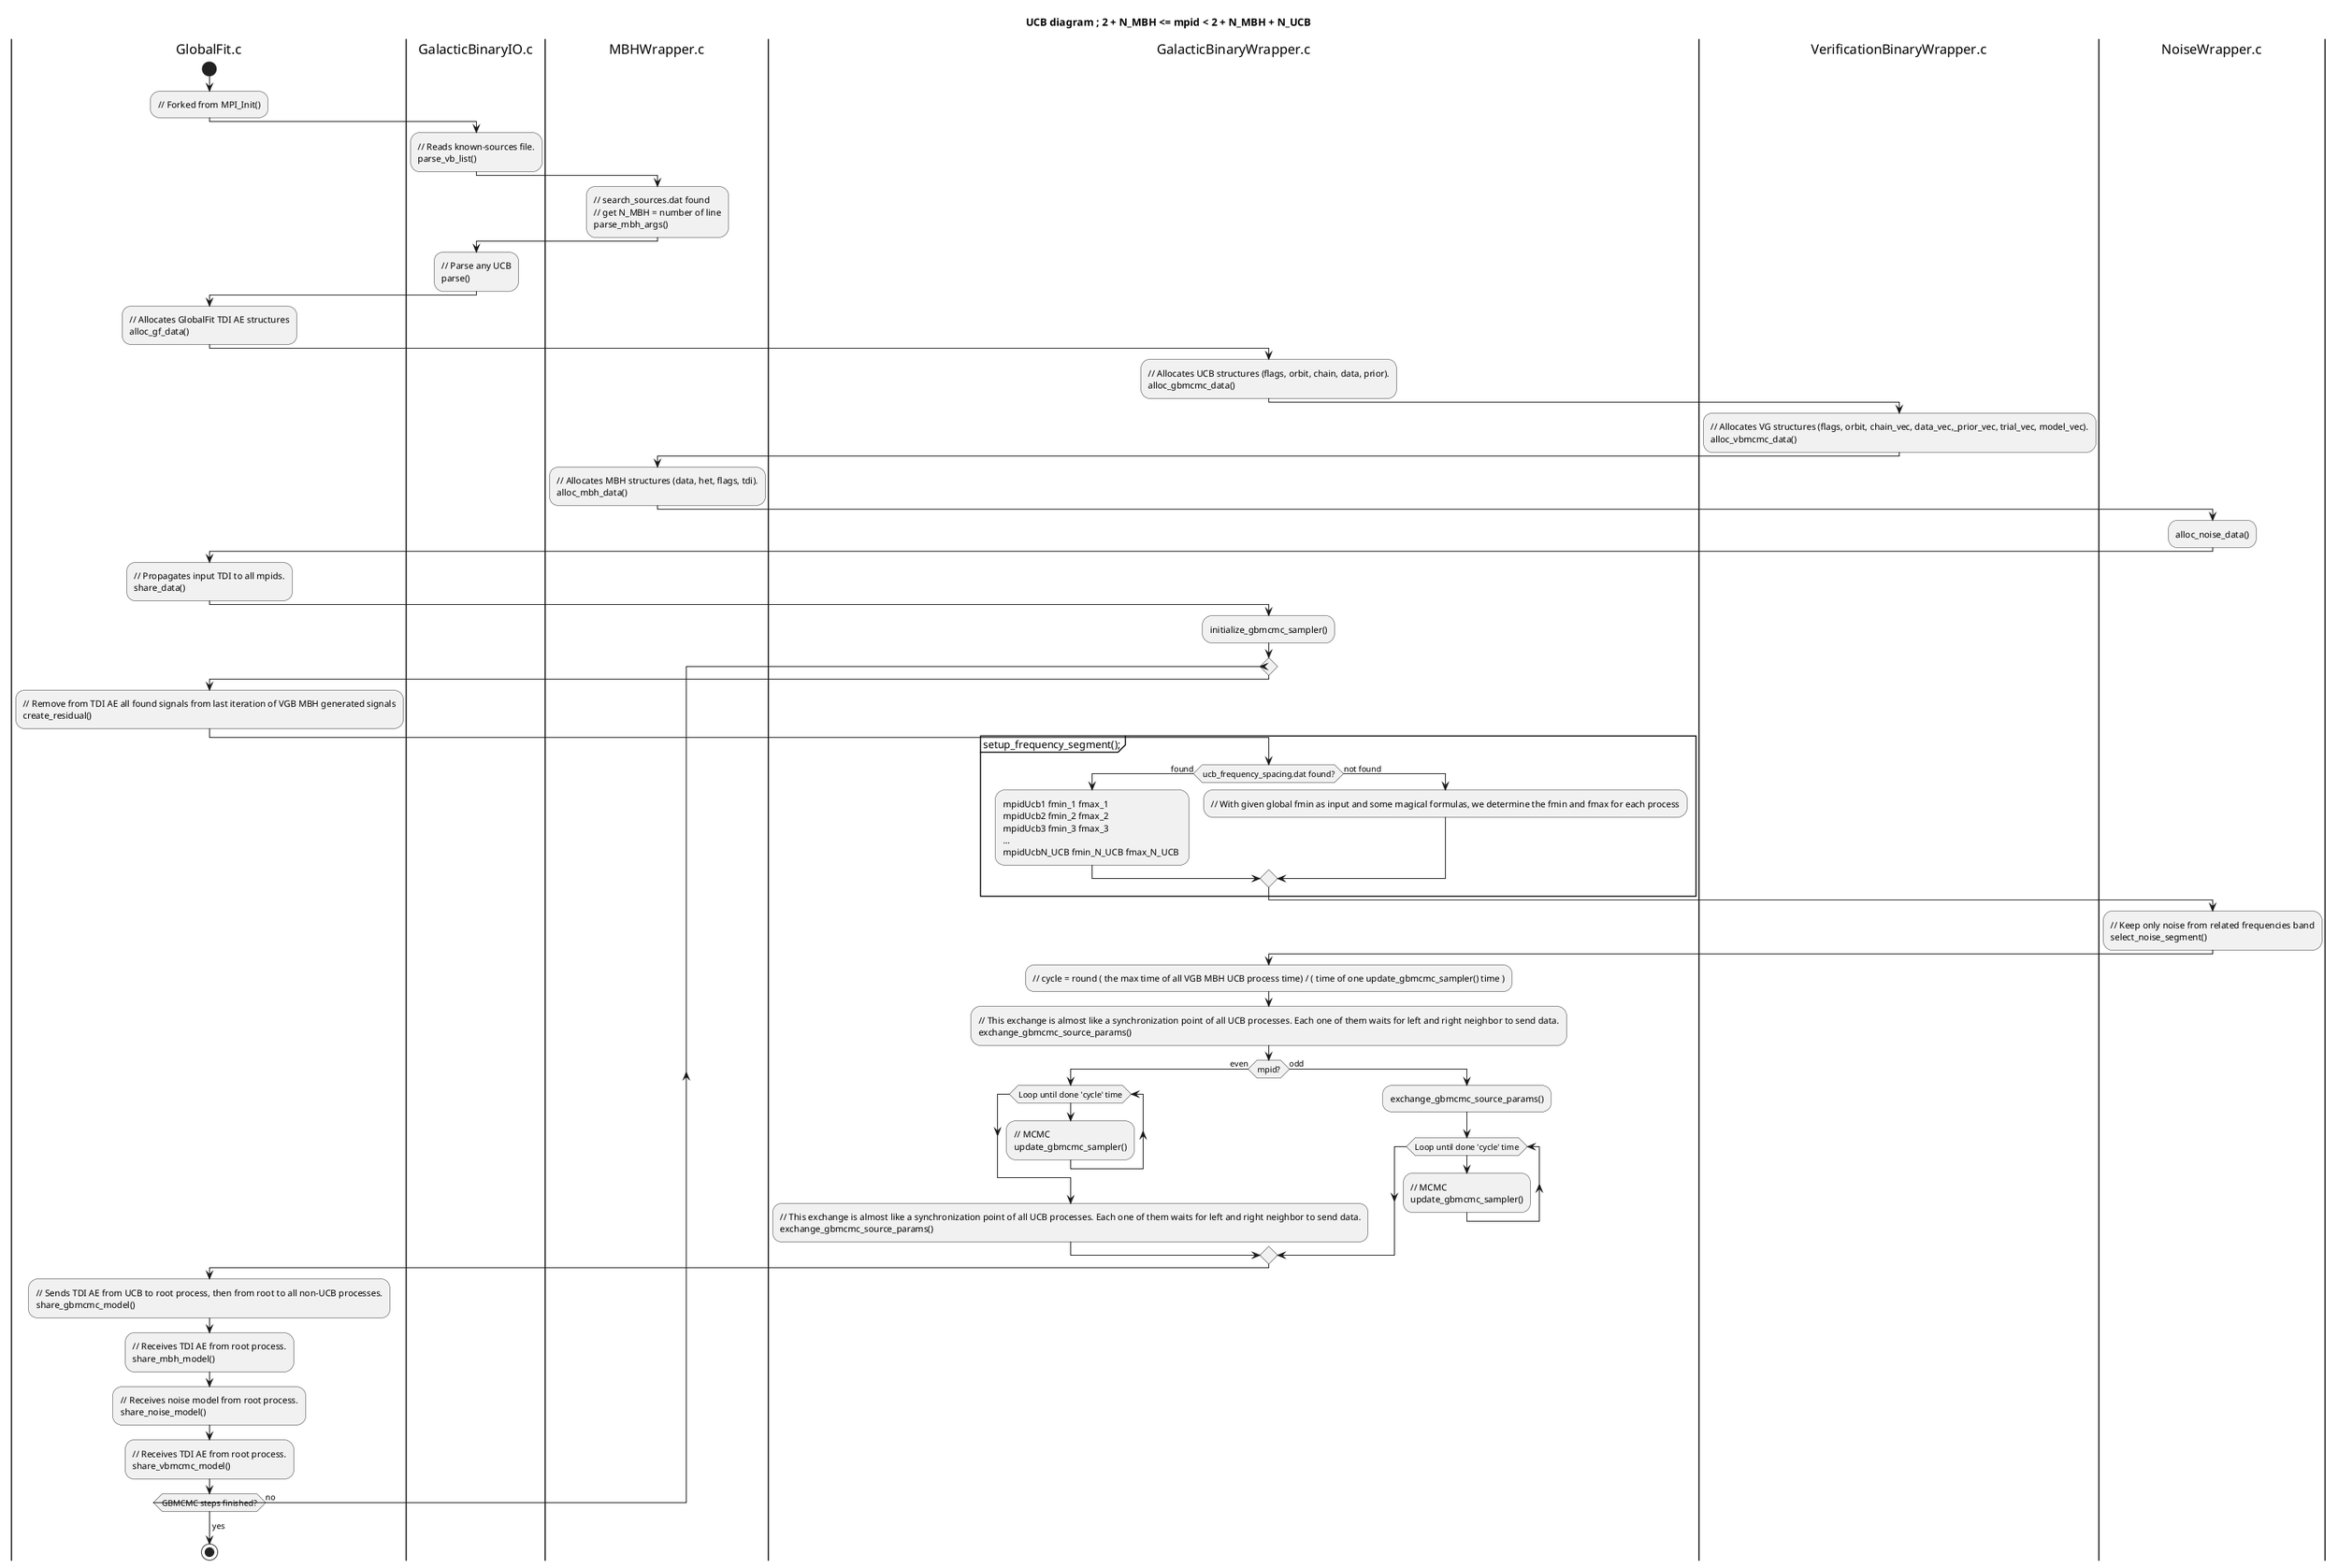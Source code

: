 @startuml
title UCB diagram ; 2 + N_MBH <= mpid < 2 + N_MBH + N_UCB

|#white|GlobalFit.c|
start
  :// Forked from MPI_Init();

  |#white|GalacticBinaryIO.c|
  :// Reads known-sources file.
  parse_vb_list();

  |#white|MBHWrapper.c|
  :// search_sources.dat found
  // get N_MBH = number of line
  parse_mbh_args();

  |#white|GalacticBinaryIO.c|
  :// Parse any UCB 
  parse();

  |#white|GlobalFit.c|
  :// Allocates GlobalFit TDI AE structures
  alloc_gf_data();

  |#white|GalacticBinaryWrapper.c|
  :// Allocates UCB structures (flags, orbit, chain, data, prior).
  alloc_gbmcmc_data();

  |#white|VerificationBinaryWrapper.c|
  :// Allocates VG structures (flags, orbit, chain_vec, data_vec,_prior_vec, trial_vec, model_vec).
  alloc_vbmcmc_data();

  |#white|MBHWrapper.c|
  :// Allocates MBH structures (data, het, flags, tdi).
  alloc_mbh_data();

  |#white|NoiseWrapper.c|
  :alloc_noise_data();

  |#white|GlobalFit.c|
  :// Propagates input TDI to all mpids.
  share_data();

  |#white|GalacticBinaryWrapper.c|
  :initialize_gbmcmc_sampler();

  repeat
    |#white|GlobalFit.c|
    :// Remove from TDI AE all found signals from last iteration of VGB MBH generated signals
    create_residual();

    |#white|GalacticBinaryWrapper.c|
    group setup_frequency_segment();

    if (ucb_frequency_spacing.dat found?) then (found)
      :mpidUcb1 fmin_1 fmax_1
      mpidUcb2 fmin_2 fmax_2
      mpidUcb3 fmin_3 fmax_3
      ...
      mpidUcbN_UCB fmin_N_UCB fmax_N_UCB ;
    else (not found)
      :// With given global fmin as input and some magical formulas, we determine the fmin and fmax for each process;
    endif
    end group

    |#white|NoiseWrapper.c|
    :// Keep only noise from related frequencies band
    select_noise_segment();

    |#white|GalacticBinaryWrapper.c|
    :// cycle = round ( the max time of all VGB MBH UCB process time) / ( time of one update_gbmcmc_sampler() time );

    :// This exchange is almost like a synchronization point of all UCB processes. Each one of them waits for left and right neighbor to send data.
    exchange_gbmcmc_source_params();
    if (mpid?) then (even)
      while (Loop until done 'cycle' time)
        :// MCMC
        update_gbmcmc_sampler();
      endwhile
      :// This exchange is almost like a synchronization point of all UCB processes. Each one of them waits for left and right neighbor to send data.
      exchange_gbmcmc_source_params();
    else (odd)
      :exchange_gbmcmc_source_params();
      while (Loop until done 'cycle' time)
        :// MCMC
        update_gbmcmc_sampler();
      endwhile
    endif
  
    |#white|GlobalFit.c|
    :// Sends TDI AE from UCB to root process, then from root to all non-UCB processes.
    share_gbmcmc_model();

    :// Receives TDI AE from root process.
    share_mbh_model();

    :// Receives noise model from root process.
    share_noise_model();

    :// Receives TDI AE from root process.
    share_vbmcmc_model();

  repeat while (GBMCMC steps finished?) is (no)
  ->yes;
stop
@enduml